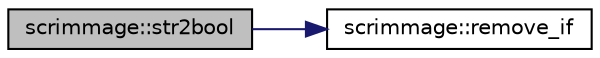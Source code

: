 digraph "scrimmage::str2bool"
{
 // LATEX_PDF_SIZE
  edge [fontname="Helvetica",fontsize="10",labelfontname="Helvetica",labelfontsize="10"];
  node [fontname="Helvetica",fontsize="10",shape=record];
  rankdir="LR";
  Node1 [label="scrimmage::str2bool",height=0.2,width=0.4,color="black", fillcolor="grey75", style="filled", fontcolor="black",tooltip=" "];
  Node1 -> Node2 [color="midnightblue",fontsize="10",style="solid",fontname="Helvetica"];
  Node2 [label="scrimmage::remove_if",height=0.2,width=0.4,color="black", fillcolor="white", style="filled",URL="$namespacescrimmage.html#a2f0c4f58fad54ffe4901361122a36412",tooltip="std::remove_if does not work with associative containers."];
}

